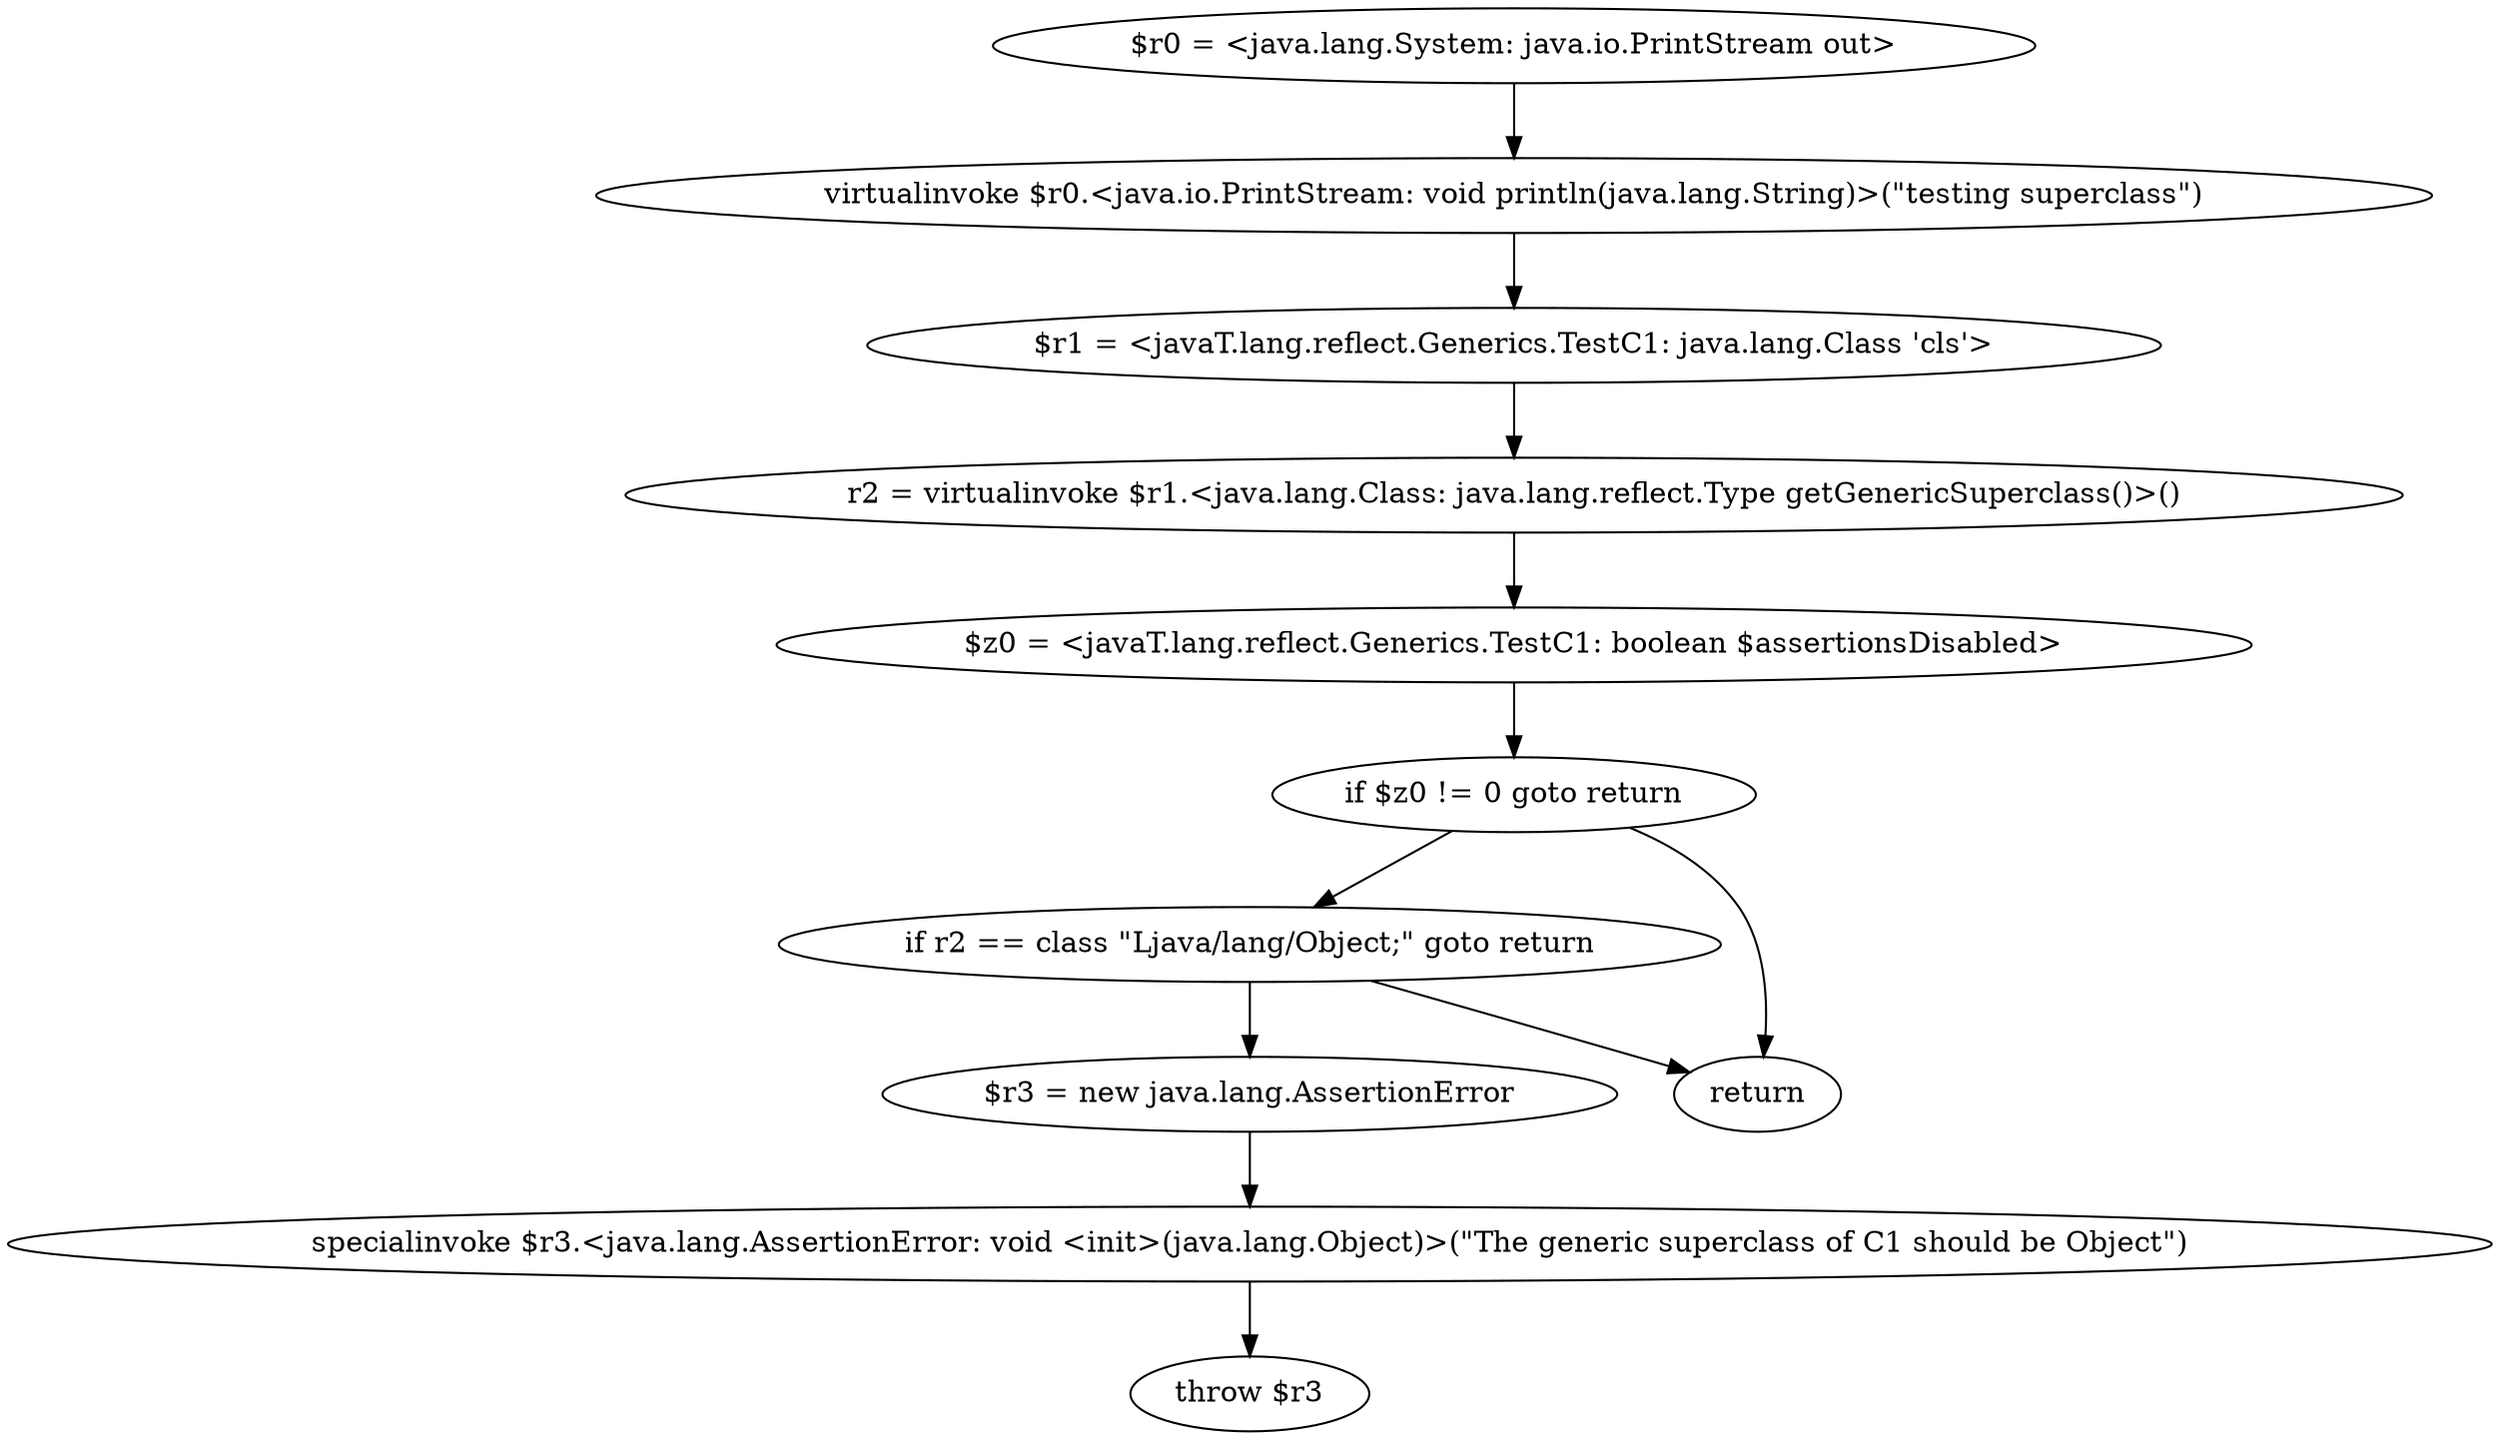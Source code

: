 digraph "unitGraph" {
    "$r0 = <java.lang.System: java.io.PrintStream out>"
    "virtualinvoke $r0.<java.io.PrintStream: void println(java.lang.String)>(\"testing superclass\")"
    "$r1 = <javaT.lang.reflect.Generics.TestC1: java.lang.Class 'cls'>"
    "r2 = virtualinvoke $r1.<java.lang.Class: java.lang.reflect.Type getGenericSuperclass()>()"
    "$z0 = <javaT.lang.reflect.Generics.TestC1: boolean $assertionsDisabled>"
    "if $z0 != 0 goto return"
    "if r2 == class \"Ljava/lang/Object;\" goto return"
    "$r3 = new java.lang.AssertionError"
    "specialinvoke $r3.<java.lang.AssertionError: void <init>(java.lang.Object)>(\"The generic superclass of C1 should be Object\")"
    "throw $r3"
    "return"
    "$r0 = <java.lang.System: java.io.PrintStream out>"->"virtualinvoke $r0.<java.io.PrintStream: void println(java.lang.String)>(\"testing superclass\")";
    "virtualinvoke $r0.<java.io.PrintStream: void println(java.lang.String)>(\"testing superclass\")"->"$r1 = <javaT.lang.reflect.Generics.TestC1: java.lang.Class 'cls'>";
    "$r1 = <javaT.lang.reflect.Generics.TestC1: java.lang.Class 'cls'>"->"r2 = virtualinvoke $r1.<java.lang.Class: java.lang.reflect.Type getGenericSuperclass()>()";
    "r2 = virtualinvoke $r1.<java.lang.Class: java.lang.reflect.Type getGenericSuperclass()>()"->"$z0 = <javaT.lang.reflect.Generics.TestC1: boolean $assertionsDisabled>";
    "$z0 = <javaT.lang.reflect.Generics.TestC1: boolean $assertionsDisabled>"->"if $z0 != 0 goto return";
    "if $z0 != 0 goto return"->"if r2 == class \"Ljava/lang/Object;\" goto return";
    "if $z0 != 0 goto return"->"return";
    "if r2 == class \"Ljava/lang/Object;\" goto return"->"$r3 = new java.lang.AssertionError";
    "if r2 == class \"Ljava/lang/Object;\" goto return"->"return";
    "$r3 = new java.lang.AssertionError"->"specialinvoke $r3.<java.lang.AssertionError: void <init>(java.lang.Object)>(\"The generic superclass of C1 should be Object\")";
    "specialinvoke $r3.<java.lang.AssertionError: void <init>(java.lang.Object)>(\"The generic superclass of C1 should be Object\")"->"throw $r3";
}
